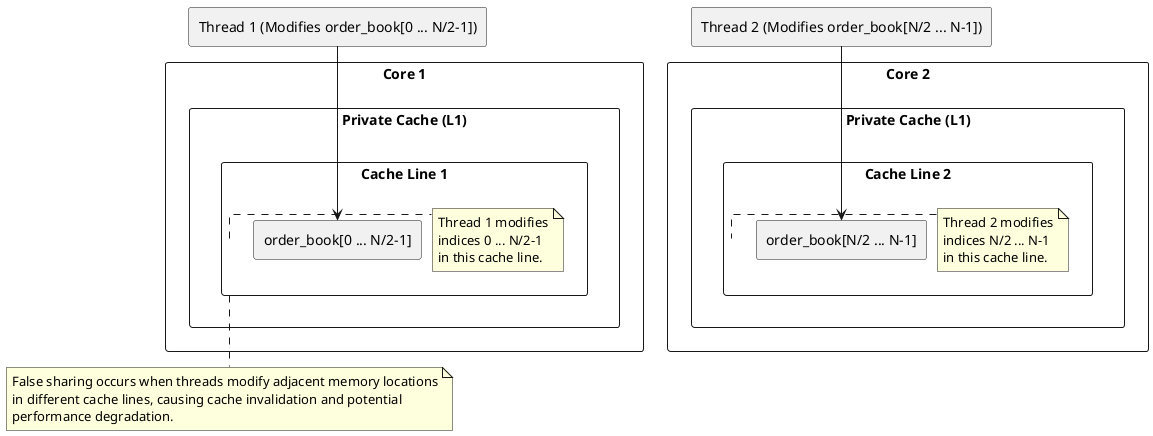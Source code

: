@startuml
skinparam linetype ortho
skinparam nodesep 10
skinparam ranksep 20

rectangle "Core 1" as Core1 {
    rectangle "Private Cache (L1)" as Cache1 {
        rectangle "Cache Line 1" as CacheLine1 {
            rectangle "order_book[0 ... N/2-1]" as portion1
            note right of CacheLine1
                Thread 1 modifies
                indices 0 ... N/2-1
                in this cache line.
            end note
        }
    }
}

rectangle "Core 2" as Core2 {
    rectangle "Private Cache (L1)" as Cache2 {
        rectangle "Cache Line 2" as CacheLine2 {
            rectangle "order_book[N/2 ... N-1]" as portion2
            note left of CacheLine2
                Thread 2 modifies
                indices N/2 ... N-1
                in this cache line.
            end note
        }
    }
}

rectangle "Thread 1 (Modifies order_book[0 ... N/2-1])" as Thread1
rectangle "Thread 2 (Modifies order_book[N/2 ... N-1])" as Thread2

Thread1 --> portion1 
Thread2 --> portion2 

note bottom of CacheLine1
    False sharing occurs when threads modify adjacent memory locations
    in different cache lines, causing cache invalidation and potential
    performance degradation.
end note
@enduml
